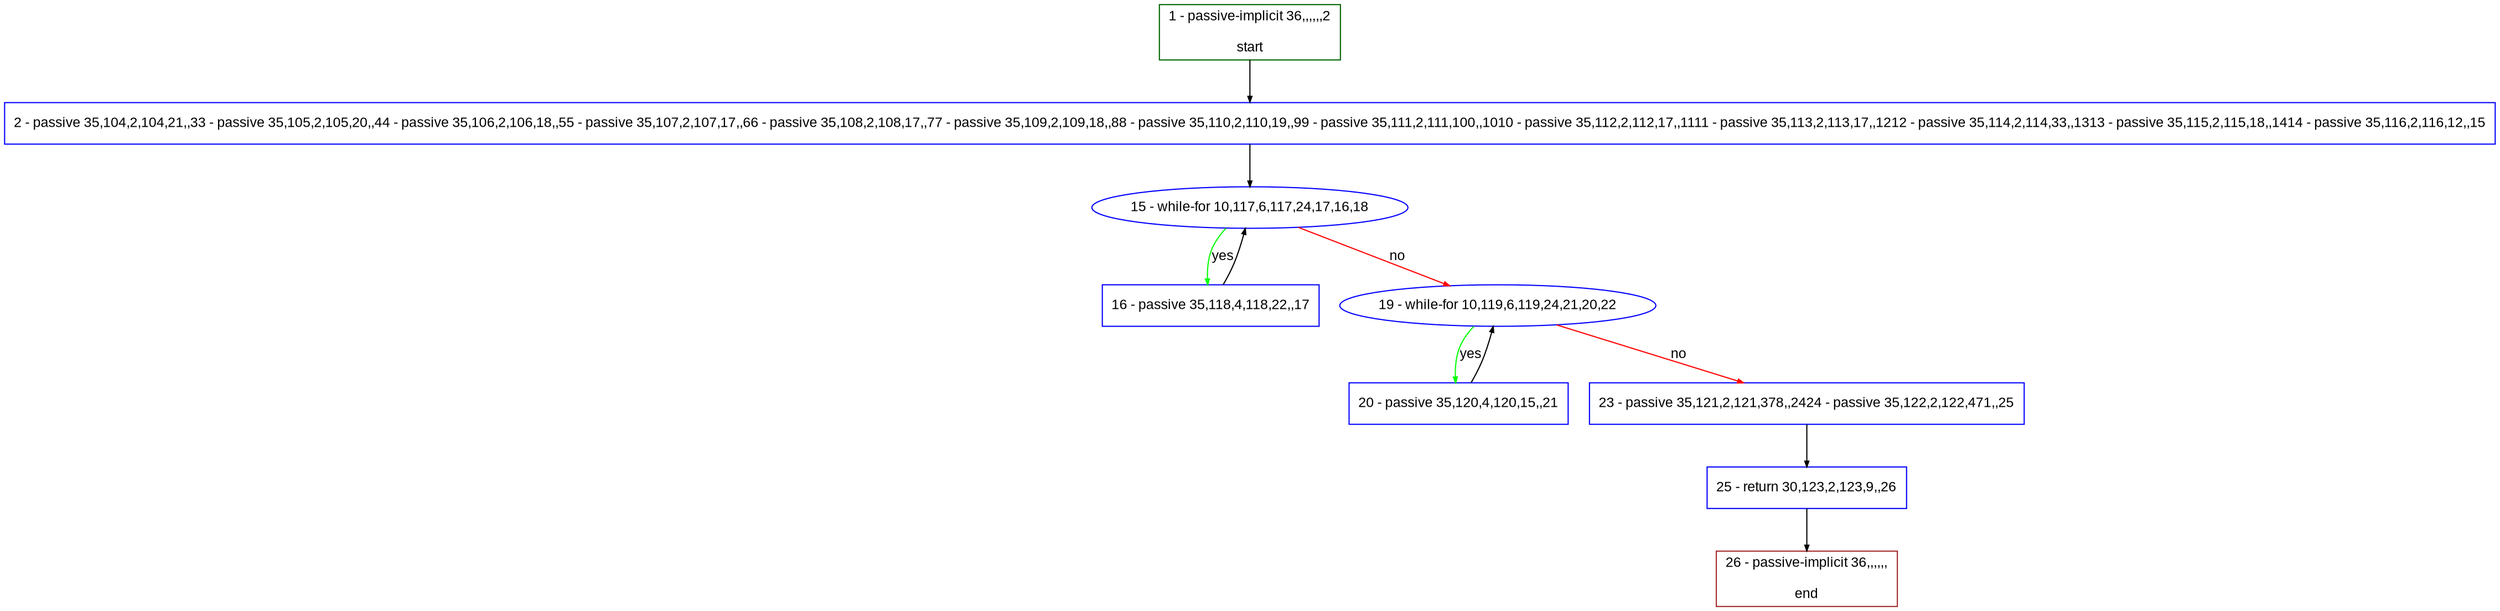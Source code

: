 digraph "" {
  graph [pack="true", label="", fontsize="12", packmode="clust", fontname="Arial", fillcolor="#FFFFCC", bgcolor="white", style="rounded,filled", compound="true"];
  node [node_initialized="no", label="", color="grey", fontsize="12", fillcolor="white", fontname="Arial", style="filled", shape="rectangle", compound="true", fixedsize="false"];
  edge [fontcolor="black", arrowhead="normal", arrowtail="none", arrowsize="0.5", ltail="", label="", color="black", fontsize="12", lhead="", fontname="Arial", dir="forward", compound="true"];
  __N1 [label="2 - passive 35,104,2,104,21,,33 - passive 35,105,2,105,20,,44 - passive 35,106,2,106,18,,55 - passive 35,107,2,107,17,,66 - passive 35,108,2,108,17,,77 - passive 35,109,2,109,18,,88 - passive 35,110,2,110,19,,99 - passive 35,111,2,111,100,,1010 - passive 35,112,2,112,17,,1111 - passive 35,113,2,113,17,,1212 - passive 35,114,2,114,33,,1313 - passive 35,115,2,115,18,,1414 - passive 35,116,2,116,12,,15", color="#0000ff", fillcolor="#ffffff", style="filled", shape="box"];
  __N2 [label="1 - passive-implicit 36,,,,,,2\n\nstart", color="#006400", fillcolor="#ffffff", style="filled", shape="box"];
  __N3 [label="15 - while-for 10,117,6,117,24,17,16,18", color="#0000ff", fillcolor="#ffffff", style="filled", shape="oval"];
  __N4 [label="16 - passive 35,118,4,118,22,,17", color="#0000ff", fillcolor="#ffffff", style="filled", shape="box"];
  __N5 [label="19 - while-for 10,119,6,119,24,21,20,22", color="#0000ff", fillcolor="#ffffff", style="filled", shape="oval"];
  __N6 [label="20 - passive 35,120,4,120,15,,21", color="#0000ff", fillcolor="#ffffff", style="filled", shape="box"];
  __N7 [label="23 - passive 35,121,2,121,378,,2424 - passive 35,122,2,122,471,,25", color="#0000ff", fillcolor="#ffffff", style="filled", shape="box"];
  __N8 [label="25 - return 30,123,2,123,9,,26", color="#0000ff", fillcolor="#ffffff", style="filled", shape="box"];
  __N9 [label="26 - passive-implicit 36,,,,,,\n\nend", color="#a52a2a", fillcolor="#ffffff", style="filled", shape="box"];
  __N2 -> __N1 [arrowhead="normal", arrowtail="none", color="#000000", label="", dir="forward"];
  __N1 -> __N3 [arrowhead="normal", arrowtail="none", color="#000000", label="", dir="forward"];
  __N3 -> __N4 [arrowhead="normal", arrowtail="none", color="#00ff00", label="yes", dir="forward"];
  __N4 -> __N3 [arrowhead="normal", arrowtail="none", color="#000000", label="", dir="forward"];
  __N3 -> __N5 [arrowhead="normal", arrowtail="none", color="#ff0000", label="no", dir="forward"];
  __N5 -> __N6 [arrowhead="normal", arrowtail="none", color="#00ff00", label="yes", dir="forward"];
  __N6 -> __N5 [arrowhead="normal", arrowtail="none", color="#000000", label="", dir="forward"];
  __N5 -> __N7 [arrowhead="normal", arrowtail="none", color="#ff0000", label="no", dir="forward"];
  __N7 -> __N8 [arrowhead="normal", arrowtail="none", color="#000000", label="", dir="forward"];
  __N8 -> __N9 [arrowhead="normal", arrowtail="none", color="#000000", label="", dir="forward"];
}
